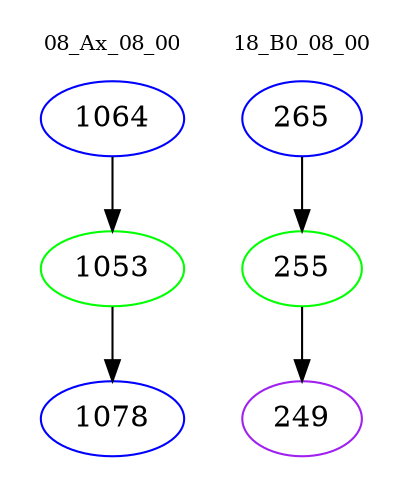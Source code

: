 digraph{
subgraph cluster_0 {
color = white
label = "08_Ax_08_00";
fontsize=10;
T0_1064 [label="1064", color="blue"]
T0_1064 -> T0_1053 [color="black"]
T0_1053 [label="1053", color="green"]
T0_1053 -> T0_1078 [color="black"]
T0_1078 [label="1078", color="blue"]
}
subgraph cluster_1 {
color = white
label = "18_B0_08_00";
fontsize=10;
T1_265 [label="265", color="blue"]
T1_265 -> T1_255 [color="black"]
T1_255 [label="255", color="green"]
T1_255 -> T1_249 [color="black"]
T1_249 [label="249", color="purple"]
}
}
